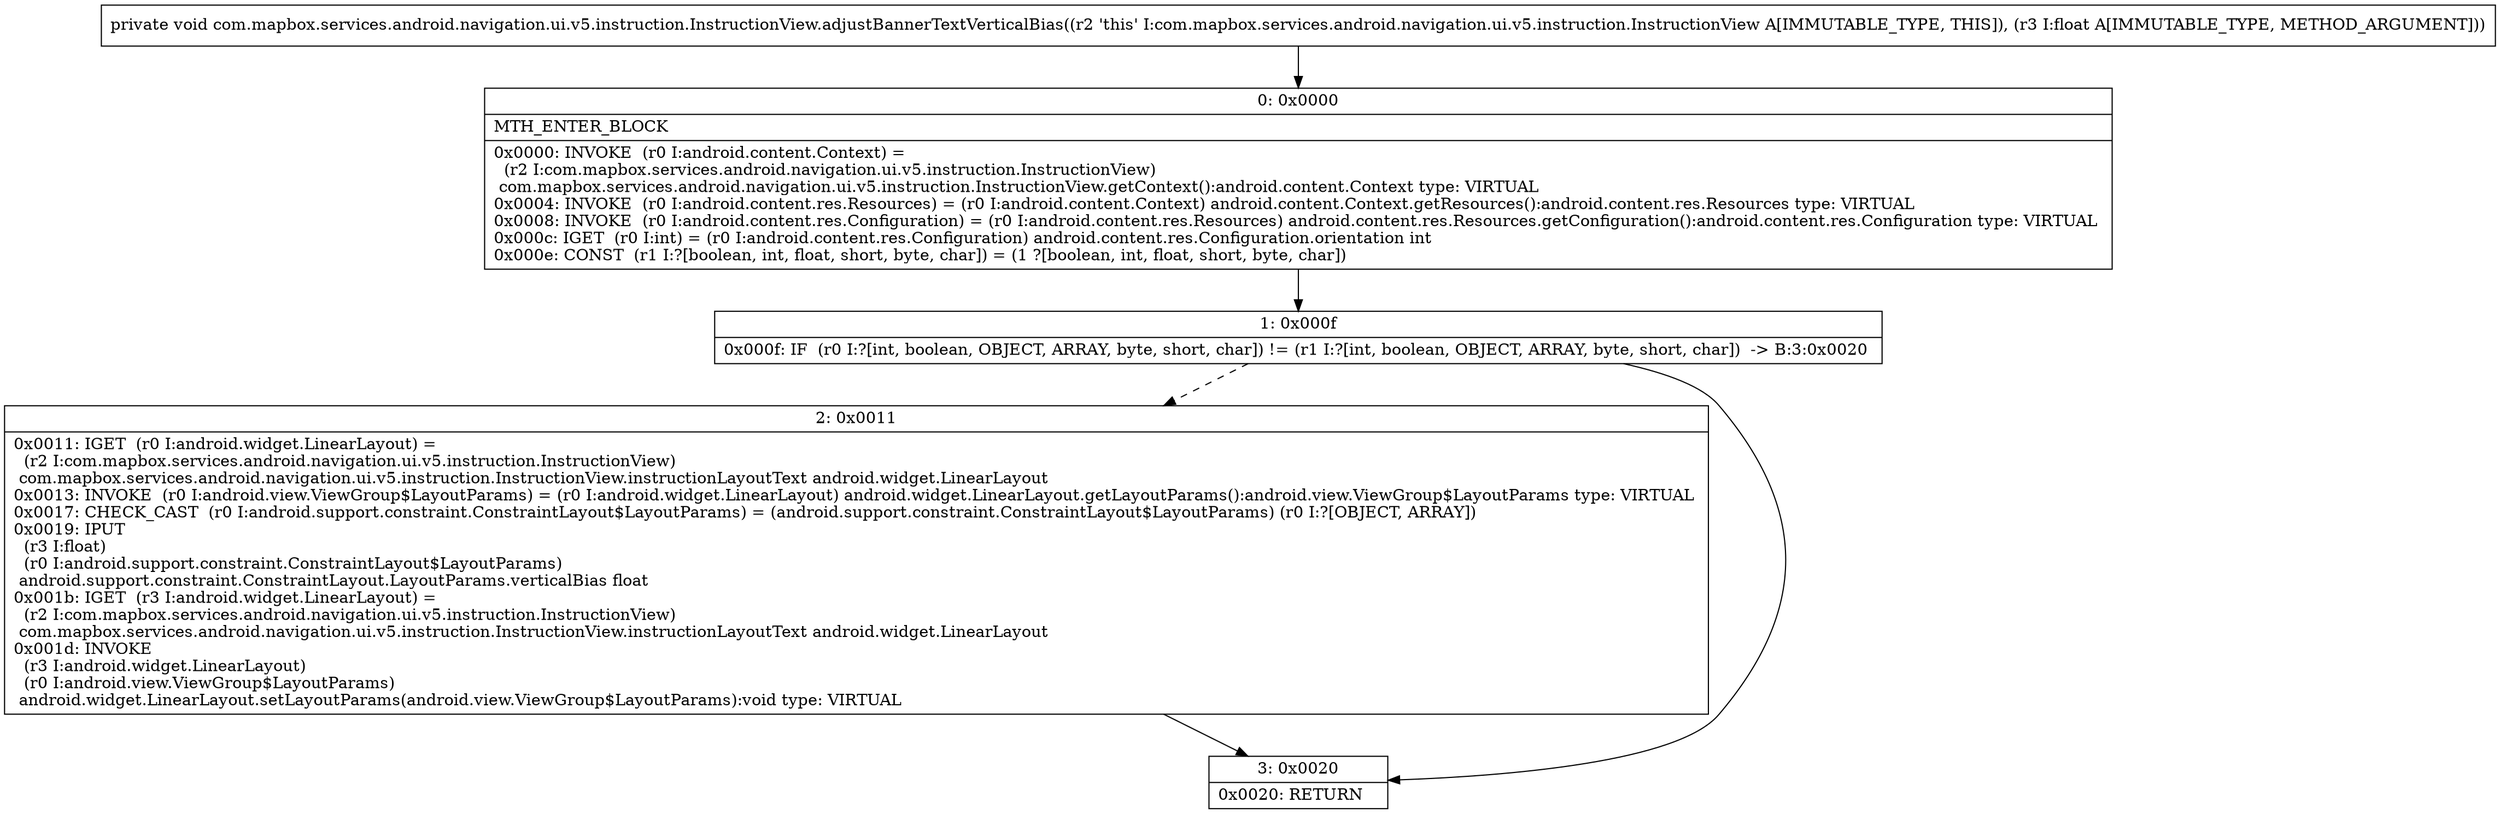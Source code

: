 digraph "CFG forcom.mapbox.services.android.navigation.ui.v5.instruction.InstructionView.adjustBannerTextVerticalBias(F)V" {
Node_0 [shape=record,label="{0\:\ 0x0000|MTH_ENTER_BLOCK\l|0x0000: INVOKE  (r0 I:android.content.Context) = \l  (r2 I:com.mapbox.services.android.navigation.ui.v5.instruction.InstructionView)\l com.mapbox.services.android.navigation.ui.v5.instruction.InstructionView.getContext():android.content.Context type: VIRTUAL \l0x0004: INVOKE  (r0 I:android.content.res.Resources) = (r0 I:android.content.Context) android.content.Context.getResources():android.content.res.Resources type: VIRTUAL \l0x0008: INVOKE  (r0 I:android.content.res.Configuration) = (r0 I:android.content.res.Resources) android.content.res.Resources.getConfiguration():android.content.res.Configuration type: VIRTUAL \l0x000c: IGET  (r0 I:int) = (r0 I:android.content.res.Configuration) android.content.res.Configuration.orientation int \l0x000e: CONST  (r1 I:?[boolean, int, float, short, byte, char]) = (1 ?[boolean, int, float, short, byte, char]) \l}"];
Node_1 [shape=record,label="{1\:\ 0x000f|0x000f: IF  (r0 I:?[int, boolean, OBJECT, ARRAY, byte, short, char]) != (r1 I:?[int, boolean, OBJECT, ARRAY, byte, short, char])  \-\> B:3:0x0020 \l}"];
Node_2 [shape=record,label="{2\:\ 0x0011|0x0011: IGET  (r0 I:android.widget.LinearLayout) = \l  (r2 I:com.mapbox.services.android.navigation.ui.v5.instruction.InstructionView)\l com.mapbox.services.android.navigation.ui.v5.instruction.InstructionView.instructionLayoutText android.widget.LinearLayout \l0x0013: INVOKE  (r0 I:android.view.ViewGroup$LayoutParams) = (r0 I:android.widget.LinearLayout) android.widget.LinearLayout.getLayoutParams():android.view.ViewGroup$LayoutParams type: VIRTUAL \l0x0017: CHECK_CAST  (r0 I:android.support.constraint.ConstraintLayout$LayoutParams) = (android.support.constraint.ConstraintLayout$LayoutParams) (r0 I:?[OBJECT, ARRAY]) \l0x0019: IPUT  \l  (r3 I:float)\l  (r0 I:android.support.constraint.ConstraintLayout$LayoutParams)\l android.support.constraint.ConstraintLayout.LayoutParams.verticalBias float \l0x001b: IGET  (r3 I:android.widget.LinearLayout) = \l  (r2 I:com.mapbox.services.android.navigation.ui.v5.instruction.InstructionView)\l com.mapbox.services.android.navigation.ui.v5.instruction.InstructionView.instructionLayoutText android.widget.LinearLayout \l0x001d: INVOKE  \l  (r3 I:android.widget.LinearLayout)\l  (r0 I:android.view.ViewGroup$LayoutParams)\l android.widget.LinearLayout.setLayoutParams(android.view.ViewGroup$LayoutParams):void type: VIRTUAL \l}"];
Node_3 [shape=record,label="{3\:\ 0x0020|0x0020: RETURN   \l}"];
MethodNode[shape=record,label="{private void com.mapbox.services.android.navigation.ui.v5.instruction.InstructionView.adjustBannerTextVerticalBias((r2 'this' I:com.mapbox.services.android.navigation.ui.v5.instruction.InstructionView A[IMMUTABLE_TYPE, THIS]), (r3 I:float A[IMMUTABLE_TYPE, METHOD_ARGUMENT])) }"];
MethodNode -> Node_0;
Node_0 -> Node_1;
Node_1 -> Node_2[style=dashed];
Node_1 -> Node_3;
Node_2 -> Node_3;
}

